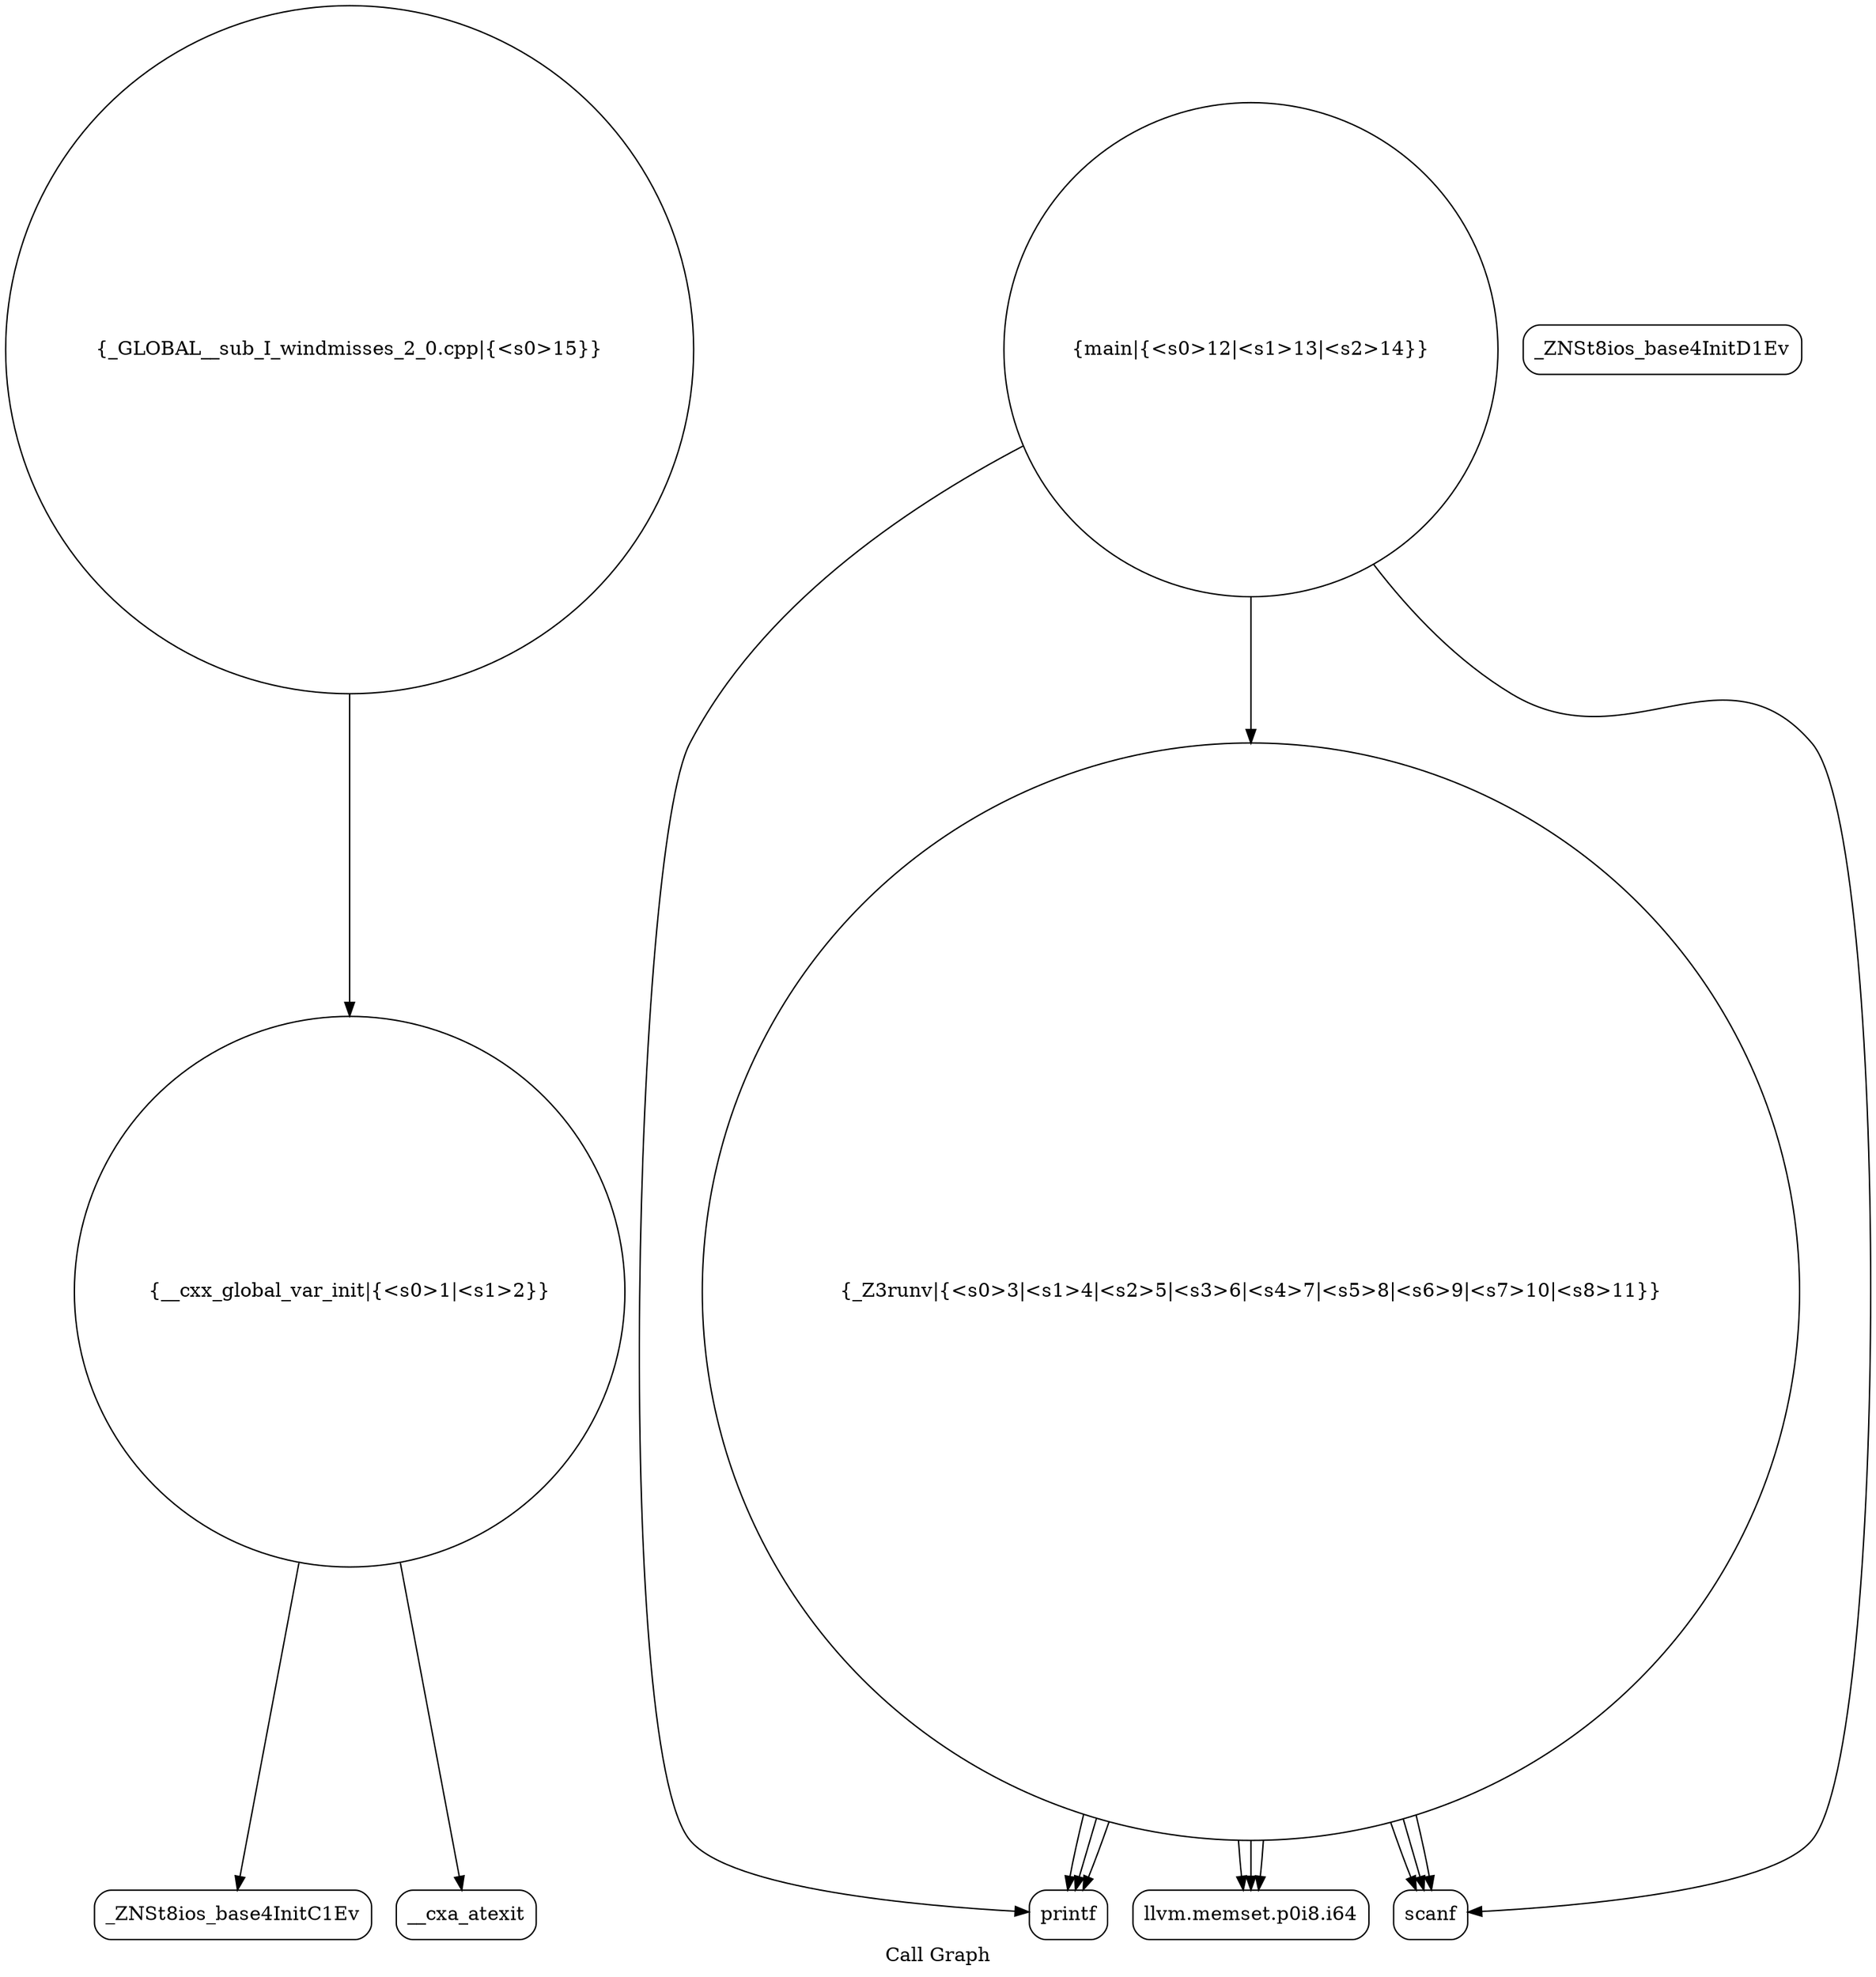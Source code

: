 digraph "Call Graph" {
	label="Call Graph";

	Node0x55fd48401cf0 [shape=record,shape=circle,label="{__cxx_global_var_init|{<s0>1|<s1>2}}"];
	Node0x55fd48401cf0:s0 -> Node0x55fd48402180[color=black];
	Node0x55fd48401cf0:s1 -> Node0x55fd48402280[color=black];
	Node0x55fd48402480 [shape=record,shape=Mrecord,label="{printf}"];
	Node0x55fd48402200 [shape=record,shape=Mrecord,label="{_ZNSt8ios_base4InitD1Ev}"];
	Node0x55fd48402580 [shape=record,shape=circle,label="{_GLOBAL__sub_I_windmisses_2_0.cpp|{<s0>15}}"];
	Node0x55fd48402580:s0 -> Node0x55fd48401cf0[color=black];
	Node0x55fd48402300 [shape=record,shape=circle,label="{_Z3runv|{<s0>3|<s1>4|<s2>5|<s3>6|<s4>7|<s5>8|<s6>9|<s7>10|<s8>11}}"];
	Node0x55fd48402300:s0 -> Node0x55fd48402380[color=black];
	Node0x55fd48402300:s1 -> Node0x55fd48402380[color=black];
	Node0x55fd48402300:s2 -> Node0x55fd48402380[color=black];
	Node0x55fd48402300:s3 -> Node0x55fd48402400[color=black];
	Node0x55fd48402300:s4 -> Node0x55fd48402400[color=black];
	Node0x55fd48402300:s5 -> Node0x55fd48402400[color=black];
	Node0x55fd48402300:s6 -> Node0x55fd48402480[color=black];
	Node0x55fd48402300:s7 -> Node0x55fd48402480[color=black];
	Node0x55fd48402300:s8 -> Node0x55fd48402480[color=black];
	Node0x55fd48402400 [shape=record,shape=Mrecord,label="{llvm.memset.p0i8.i64}"];
	Node0x55fd48402180 [shape=record,shape=Mrecord,label="{_ZNSt8ios_base4InitC1Ev}"];
	Node0x55fd48402500 [shape=record,shape=circle,label="{main|{<s0>12|<s1>13|<s2>14}}"];
	Node0x55fd48402500:s0 -> Node0x55fd48402380[color=black];
	Node0x55fd48402500:s1 -> Node0x55fd48402480[color=black];
	Node0x55fd48402500:s2 -> Node0x55fd48402300[color=black];
	Node0x55fd48402280 [shape=record,shape=Mrecord,label="{__cxa_atexit}"];
	Node0x55fd48402380 [shape=record,shape=Mrecord,label="{scanf}"];
}

